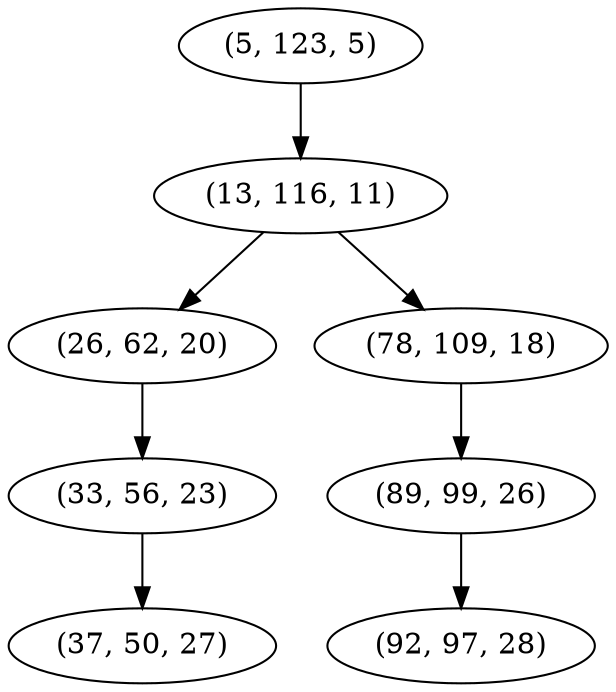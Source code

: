 digraph tree {
    "(5, 123, 5)";
    "(13, 116, 11)";
    "(26, 62, 20)";
    "(33, 56, 23)";
    "(37, 50, 27)";
    "(78, 109, 18)";
    "(89, 99, 26)";
    "(92, 97, 28)";
    "(5, 123, 5)" -> "(13, 116, 11)";
    "(13, 116, 11)" -> "(26, 62, 20)";
    "(13, 116, 11)" -> "(78, 109, 18)";
    "(26, 62, 20)" -> "(33, 56, 23)";
    "(33, 56, 23)" -> "(37, 50, 27)";
    "(78, 109, 18)" -> "(89, 99, 26)";
    "(89, 99, 26)" -> "(92, 97, 28)";
}
